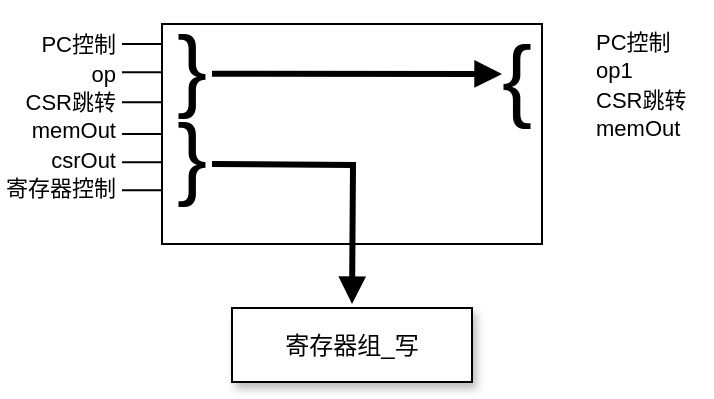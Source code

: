 <mxfile version="24.0.4" type="device">
  <diagram name="Page-1" id="ijKU6omm411AxzlGt9A5">
    <mxGraphModel dx="482" dy="269" grid="1" gridSize="10" guides="1" tooltips="1" connect="1" arrows="1" fold="1" page="1" pageScale="1" pageWidth="850" pageHeight="1100" background="none" math="0" shadow="0">
      <root>
        <mxCell id="0" />
        <mxCell id="1" parent="0" />
        <mxCell id="vYJTW-IyGAqJvvr4b3gr-3" value="" style="rounded=0;whiteSpace=wrap;html=1;movable=0;resizable=1;rotatable=1;deletable=1;editable=1;locked=0;connectable=0;" parent="1" vertex="1">
          <mxGeometry x="210" y="40" width="190" height="110" as="geometry" />
        </mxCell>
        <mxCell id="KoD_33bqlST3TNC8V_lG-6" value="&lt;div&gt;&lt;span style=&quot;font-size: 11px; background-color: initial;&quot;&gt;PC控制&lt;/span&gt;&lt;/div&gt;&lt;div&gt;&lt;span style=&quot;font-size: 11px;&quot;&gt;op&lt;/span&gt;&lt;/div&gt;&lt;div&gt;&lt;span style=&quot;font-size: 11px;&quot;&gt;CSR跳转&lt;/span&gt;&lt;span style=&quot;font-size: 11px;&quot;&gt;&lt;br&gt;&lt;/span&gt;&lt;/div&gt;&lt;div&gt;&lt;span style=&quot;font-size: 11px;&quot;&gt;memOut&lt;/span&gt;&lt;span style=&quot;font-size: 11px;&quot;&gt;&lt;br&gt;&lt;/span&gt;&lt;/div&gt;&lt;div&gt;&lt;span style=&quot;font-size: 11px;&quot;&gt;csrOut&lt;/span&gt;&lt;/div&gt;&lt;div&gt;&lt;span style=&quot;font-size: 11px;&quot;&gt;寄存器控制&lt;/span&gt;&lt;span style=&quot;font-size: 11px; background-color: initial;&quot;&gt;&lt;br&gt;&lt;/span&gt;&lt;/div&gt;&lt;div&gt;&lt;br&gt;&lt;/div&gt;" style="text;html=1;align=right;verticalAlign=middle;whiteSpace=wrap;rounded=0;" parent="1" vertex="1">
          <mxGeometry x="129" y="28" width="60" height="130" as="geometry" />
        </mxCell>
        <mxCell id="KoD_33bqlST3TNC8V_lG-15" value="&lt;font style=&quot;font-size: 45px;&quot;&gt;}&lt;/font&gt;" style="text;html=1;align=center;verticalAlign=middle;whiteSpace=wrap;rounded=0;" parent="1" vertex="1">
          <mxGeometry x="220" y="30" width="10" height="64" as="geometry" />
        </mxCell>
        <mxCell id="KoD_33bqlST3TNC8V_lG-16" value="&lt;font style=&quot;font-size: 45px;&quot;&gt;{&lt;/font&gt;" style="text;html=1;align=center;verticalAlign=middle;whiteSpace=wrap;rounded=0;fontSize=36;" parent="1" vertex="1">
          <mxGeometry x="380" y="52" width="15" height="30" as="geometry" />
        </mxCell>
        <mxCell id="KoD_33bqlST3TNC8V_lG-18" value="" style="endArrow=block;html=1;rounded=0;strokeWidth=3;endFill=1;" parent="1" edge="1">
          <mxGeometry width="50" height="50" relative="1" as="geometry">
            <mxPoint x="235" y="64.9" as="sourcePoint" />
            <mxPoint x="380" y="65" as="targetPoint" />
          </mxGeometry>
        </mxCell>
        <mxCell id="KoD_33bqlST3TNC8V_lG-21" value="" style="group" parent="1" vertex="1" connectable="0">
          <mxGeometry x="190" y="50" width="20" height="73.14" as="geometry" />
        </mxCell>
        <mxCell id="KoD_33bqlST3TNC8V_lG-22" value="" style="endArrow=none;html=1;rounded=0;" parent="KoD_33bqlST3TNC8V_lG-21" edge="1">
          <mxGeometry width="50" height="50" relative="1" as="geometry">
            <mxPoint as="sourcePoint" />
            <mxPoint x="20" as="targetPoint" />
          </mxGeometry>
        </mxCell>
        <mxCell id="KoD_33bqlST3TNC8V_lG-23" value="" style="endArrow=none;html=1;rounded=0;" parent="KoD_33bqlST3TNC8V_lG-21" edge="1">
          <mxGeometry width="50" height="50" relative="1" as="geometry">
            <mxPoint y="14.14" as="sourcePoint" />
            <mxPoint x="20" y="14.14" as="targetPoint" />
          </mxGeometry>
        </mxCell>
        <mxCell id="KoD_33bqlST3TNC8V_lG-24" value="" style="endArrow=none;html=1;rounded=0;" parent="KoD_33bqlST3TNC8V_lG-21" edge="1">
          <mxGeometry width="50" height="50" relative="1" as="geometry">
            <mxPoint y="29.14" as="sourcePoint" />
            <mxPoint x="20" y="29.14" as="targetPoint" />
          </mxGeometry>
        </mxCell>
        <mxCell id="KoD_33bqlST3TNC8V_lG-25" value="" style="endArrow=none;html=1;rounded=0;" parent="KoD_33bqlST3TNC8V_lG-21" edge="1">
          <mxGeometry width="50" height="50" relative="1" as="geometry">
            <mxPoint y="45" as="sourcePoint" />
            <mxPoint x="20" y="45" as="targetPoint" />
          </mxGeometry>
        </mxCell>
        <mxCell id="KoD_33bqlST3TNC8V_lG-26" value="" style="endArrow=none;html=1;rounded=0;" parent="KoD_33bqlST3TNC8V_lG-21" edge="1">
          <mxGeometry width="50" height="50" relative="1" as="geometry">
            <mxPoint y="59.14" as="sourcePoint" />
            <mxPoint x="20" y="59.14" as="targetPoint" />
          </mxGeometry>
        </mxCell>
        <mxCell id="KoD_33bqlST3TNC8V_lG-27" value="" style="endArrow=none;html=1;rounded=0;" parent="KoD_33bqlST3TNC8V_lG-21" edge="1">
          <mxGeometry width="50" height="50" relative="1" as="geometry">
            <mxPoint y="73.14" as="sourcePoint" />
            <mxPoint x="20" y="73.14" as="targetPoint" />
          </mxGeometry>
        </mxCell>
        <mxCell id="jHobpagDDlLtaV7eVafY-18" value="寄存器组_写" style="rounded=0;whiteSpace=wrap;html=1;shadow=1;" parent="1" vertex="1">
          <mxGeometry x="245" y="182" width="120" height="37" as="geometry" />
        </mxCell>
        <mxCell id="PSVYfI9BzSqJCqT3YrGV-1" value="&lt;div&gt;&lt;span style=&quot;font-size: 11px; background-color: initial;&quot;&gt;PC控制&lt;/span&gt;&lt;br&gt;&lt;/div&gt;&lt;div&gt;&lt;span style=&quot;font-size: 11px;&quot;&gt;op1&lt;/span&gt;&lt;/div&gt;&lt;div&gt;&lt;span style=&quot;font-size: 11px;&quot;&gt;CSR跳转&lt;/span&gt;&lt;/div&gt;&lt;div&gt;&lt;span style=&quot;font-size: 11px; background-color: initial;&quot;&gt;memOut&lt;/span&gt;&lt;/div&gt;" style="text;html=1;align=left;verticalAlign=middle;whiteSpace=wrap;rounded=0;" vertex="1" parent="1">
          <mxGeometry x="425" y="40" width="60" height="60" as="geometry" />
        </mxCell>
        <mxCell id="PSVYfI9BzSqJCqT3YrGV-6" value="&lt;font style=&quot;font-size: 45px;&quot;&gt;}&lt;/font&gt;" style="text;html=1;align=center;verticalAlign=middle;whiteSpace=wrap;rounded=0;" vertex="1" parent="1">
          <mxGeometry x="220" y="74" width="10" height="64" as="geometry" />
        </mxCell>
        <mxCell id="PSVYfI9BzSqJCqT3YrGV-7" value="" style="endArrow=block;html=1;rounded=0;strokeWidth=3;endFill=1;edgeStyle=orthogonalEdgeStyle;" edge="1" parent="1">
          <mxGeometry width="50" height="50" relative="1" as="geometry">
            <mxPoint x="235" y="110" as="sourcePoint" />
            <mxPoint x="305" y="180" as="targetPoint" />
          </mxGeometry>
        </mxCell>
      </root>
    </mxGraphModel>
  </diagram>
</mxfile>
